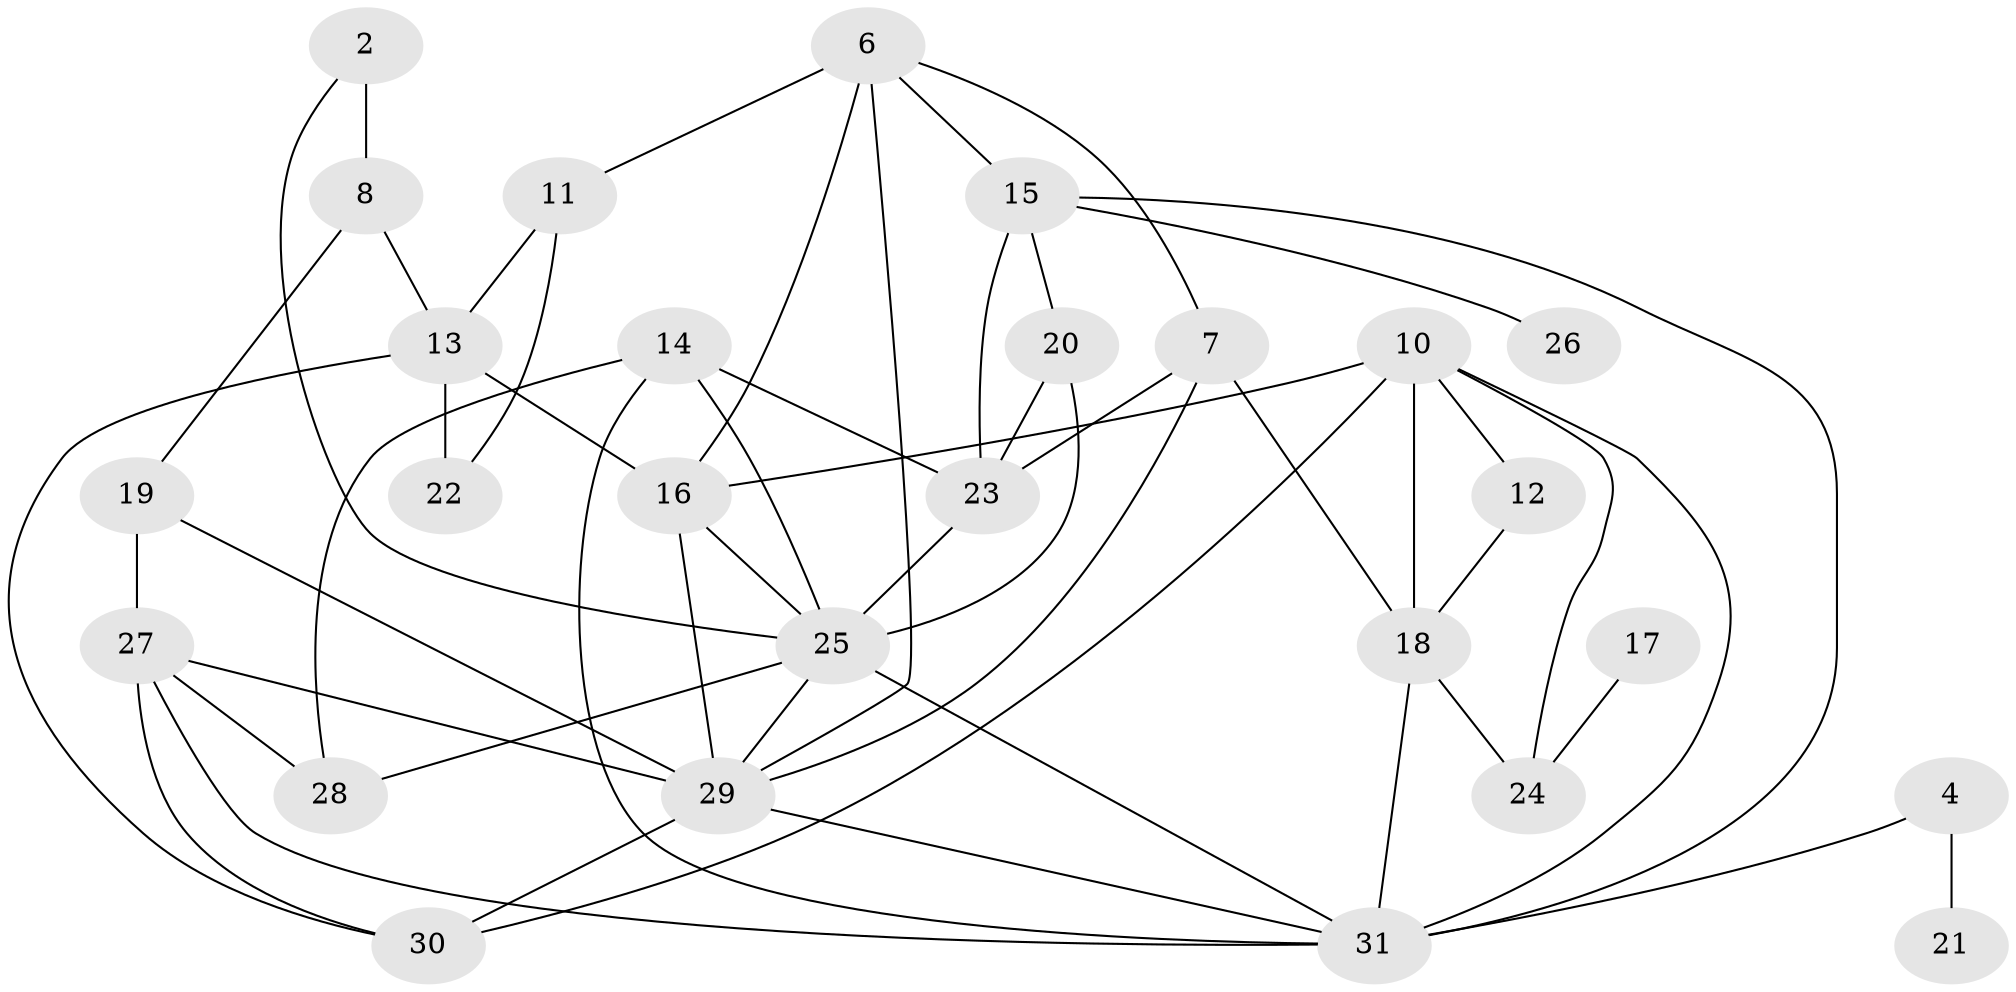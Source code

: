 // original degree distribution, {2: 0.2815533980582524, 1: 0.18446601941747573, 4: 0.13592233009708737, 3: 0.2524271844660194, 0: 0.038834951456310676, 5: 0.05825242718446602, 6: 0.038834951456310676, 7: 0.009708737864077669}
// Generated by graph-tools (version 1.1) at 2025/35/03/04/25 23:35:54]
// undirected, 27 vertices, 53 edges
graph export_dot {
  node [color=gray90,style=filled];
  2;
  4;
  6;
  7;
  8;
  10;
  11;
  12;
  13;
  14;
  15;
  16;
  17;
  18;
  19;
  20;
  21;
  22;
  23;
  24;
  25;
  26;
  27;
  28;
  29;
  30;
  31;
  2 -- 8 [weight=2.0];
  2 -- 25 [weight=1.0];
  4 -- 21 [weight=1.0];
  4 -- 31 [weight=1.0];
  6 -- 7 [weight=1.0];
  6 -- 11 [weight=1.0];
  6 -- 15 [weight=2.0];
  6 -- 16 [weight=2.0];
  6 -- 29 [weight=1.0];
  7 -- 18 [weight=1.0];
  7 -- 23 [weight=2.0];
  7 -- 29 [weight=1.0];
  8 -- 13 [weight=1.0];
  8 -- 19 [weight=1.0];
  10 -- 12 [weight=1.0];
  10 -- 16 [weight=1.0];
  10 -- 18 [weight=2.0];
  10 -- 24 [weight=1.0];
  10 -- 30 [weight=1.0];
  10 -- 31 [weight=1.0];
  11 -- 13 [weight=1.0];
  11 -- 22 [weight=1.0];
  12 -- 18 [weight=1.0];
  13 -- 16 [weight=1.0];
  13 -- 22 [weight=2.0];
  13 -- 30 [weight=1.0];
  14 -- 23 [weight=1.0];
  14 -- 25 [weight=1.0];
  14 -- 28 [weight=1.0];
  14 -- 31 [weight=2.0];
  15 -- 20 [weight=1.0];
  15 -- 23 [weight=1.0];
  15 -- 26 [weight=1.0];
  15 -- 31 [weight=1.0];
  16 -- 25 [weight=1.0];
  16 -- 29 [weight=2.0];
  17 -- 24 [weight=1.0];
  18 -- 24 [weight=1.0];
  18 -- 31 [weight=2.0];
  19 -- 27 [weight=2.0];
  19 -- 29 [weight=1.0];
  20 -- 23 [weight=1.0];
  20 -- 25 [weight=1.0];
  23 -- 25 [weight=1.0];
  25 -- 28 [weight=1.0];
  25 -- 29 [weight=1.0];
  25 -- 31 [weight=1.0];
  27 -- 28 [weight=1.0];
  27 -- 29 [weight=1.0];
  27 -- 30 [weight=1.0];
  27 -- 31 [weight=1.0];
  29 -- 30 [weight=1.0];
  29 -- 31 [weight=1.0];
}
